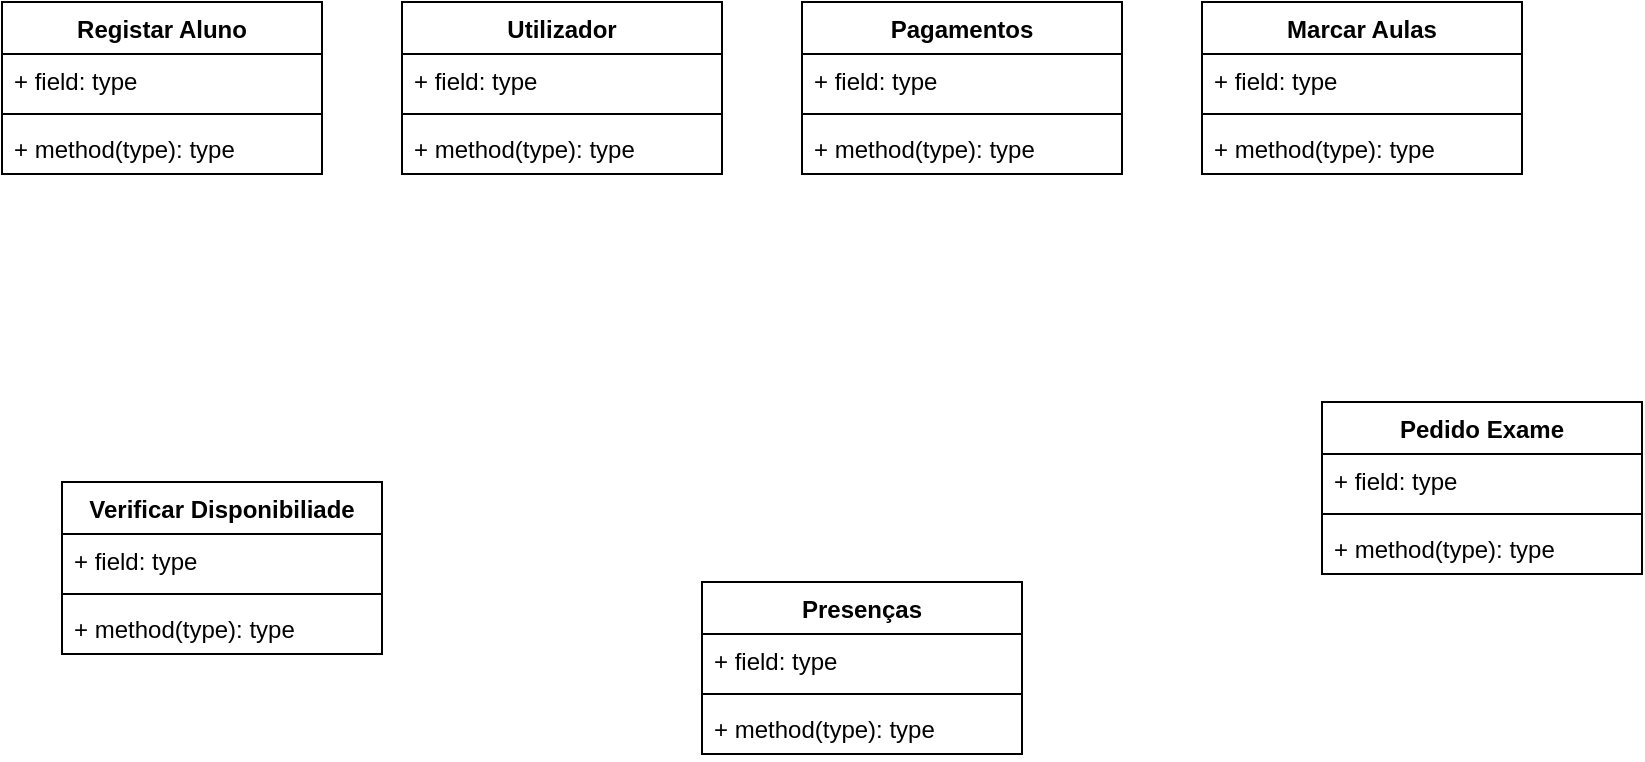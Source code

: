 <mxfile version="15.4.0" type="device"><diagram id="veUWUsvqDmbvIvAzs3O5" name="Page-1"><mxGraphModel dx="945" dy="591" grid="1" gridSize="10" guides="1" tooltips="1" connect="1" arrows="1" fold="1" page="1" pageScale="1" pageWidth="1169" pageHeight="827" math="0" shadow="0"><root><mxCell id="0"/><mxCell id="1" parent="0"/><mxCell id="tZUl-bnD1cNORUjMXJfa-1" value="Registar Aluno" style="swimlane;fontStyle=1;align=center;verticalAlign=top;childLayout=stackLayout;horizontal=1;startSize=26;horizontalStack=0;resizeParent=1;resizeParentMax=0;resizeLast=0;collapsible=1;marginBottom=0;" vertex="1" parent="1"><mxGeometry x="80" y="120" width="160" height="86" as="geometry"/></mxCell><mxCell id="tZUl-bnD1cNORUjMXJfa-2" value="+ field: type" style="text;strokeColor=none;fillColor=none;align=left;verticalAlign=top;spacingLeft=4;spacingRight=4;overflow=hidden;rotatable=0;points=[[0,0.5],[1,0.5]];portConstraint=eastwest;" vertex="1" parent="tZUl-bnD1cNORUjMXJfa-1"><mxGeometry y="26" width="160" height="26" as="geometry"/></mxCell><mxCell id="tZUl-bnD1cNORUjMXJfa-3" value="" style="line;strokeWidth=1;fillColor=none;align=left;verticalAlign=middle;spacingTop=-1;spacingLeft=3;spacingRight=3;rotatable=0;labelPosition=right;points=[];portConstraint=eastwest;" vertex="1" parent="tZUl-bnD1cNORUjMXJfa-1"><mxGeometry y="52" width="160" height="8" as="geometry"/></mxCell><mxCell id="tZUl-bnD1cNORUjMXJfa-4" value="+ method(type): type" style="text;strokeColor=none;fillColor=none;align=left;verticalAlign=top;spacingLeft=4;spacingRight=4;overflow=hidden;rotatable=0;points=[[0,0.5],[1,0.5]];portConstraint=eastwest;" vertex="1" parent="tZUl-bnD1cNORUjMXJfa-1"><mxGeometry y="60" width="160" height="26" as="geometry"/></mxCell><mxCell id="tZUl-bnD1cNORUjMXJfa-5" value="Verificar Disponibiliade" style="swimlane;fontStyle=1;align=center;verticalAlign=top;childLayout=stackLayout;horizontal=1;startSize=26;horizontalStack=0;resizeParent=1;resizeParentMax=0;resizeLast=0;collapsible=1;marginBottom=0;" vertex="1" parent="1"><mxGeometry x="110" y="360" width="160" height="86" as="geometry"/></mxCell><mxCell id="tZUl-bnD1cNORUjMXJfa-6" value="+ field: type" style="text;strokeColor=none;fillColor=none;align=left;verticalAlign=top;spacingLeft=4;spacingRight=4;overflow=hidden;rotatable=0;points=[[0,0.5],[1,0.5]];portConstraint=eastwest;" vertex="1" parent="tZUl-bnD1cNORUjMXJfa-5"><mxGeometry y="26" width="160" height="26" as="geometry"/></mxCell><mxCell id="tZUl-bnD1cNORUjMXJfa-7" value="" style="line;strokeWidth=1;fillColor=none;align=left;verticalAlign=middle;spacingTop=-1;spacingLeft=3;spacingRight=3;rotatable=0;labelPosition=right;points=[];portConstraint=eastwest;" vertex="1" parent="tZUl-bnD1cNORUjMXJfa-5"><mxGeometry y="52" width="160" height="8" as="geometry"/></mxCell><mxCell id="tZUl-bnD1cNORUjMXJfa-8" value="+ method(type): type" style="text;strokeColor=none;fillColor=none;align=left;verticalAlign=top;spacingLeft=4;spacingRight=4;overflow=hidden;rotatable=0;points=[[0,0.5],[1,0.5]];portConstraint=eastwest;" vertex="1" parent="tZUl-bnD1cNORUjMXJfa-5"><mxGeometry y="60" width="160" height="26" as="geometry"/></mxCell><mxCell id="tZUl-bnD1cNORUjMXJfa-9" value="Presenças" style="swimlane;fontStyle=1;align=center;verticalAlign=top;childLayout=stackLayout;horizontal=1;startSize=26;horizontalStack=0;resizeParent=1;resizeParentMax=0;resizeLast=0;collapsible=1;marginBottom=0;" vertex="1" parent="1"><mxGeometry x="430" y="410" width="160" height="86" as="geometry"/></mxCell><mxCell id="tZUl-bnD1cNORUjMXJfa-10" value="+ field: type" style="text;strokeColor=none;fillColor=none;align=left;verticalAlign=top;spacingLeft=4;spacingRight=4;overflow=hidden;rotatable=0;points=[[0,0.5],[1,0.5]];portConstraint=eastwest;" vertex="1" parent="tZUl-bnD1cNORUjMXJfa-9"><mxGeometry y="26" width="160" height="26" as="geometry"/></mxCell><mxCell id="tZUl-bnD1cNORUjMXJfa-11" value="" style="line;strokeWidth=1;fillColor=none;align=left;verticalAlign=middle;spacingTop=-1;spacingLeft=3;spacingRight=3;rotatable=0;labelPosition=right;points=[];portConstraint=eastwest;" vertex="1" parent="tZUl-bnD1cNORUjMXJfa-9"><mxGeometry y="52" width="160" height="8" as="geometry"/></mxCell><mxCell id="tZUl-bnD1cNORUjMXJfa-12" value="+ method(type): type" style="text;strokeColor=none;fillColor=none;align=left;verticalAlign=top;spacingLeft=4;spacingRight=4;overflow=hidden;rotatable=0;points=[[0,0.5],[1,0.5]];portConstraint=eastwest;" vertex="1" parent="tZUl-bnD1cNORUjMXJfa-9"><mxGeometry y="60" width="160" height="26" as="geometry"/></mxCell><mxCell id="tZUl-bnD1cNORUjMXJfa-13" value="Utilizador" style="swimlane;fontStyle=1;align=center;verticalAlign=top;childLayout=stackLayout;horizontal=1;startSize=26;horizontalStack=0;resizeParent=1;resizeParentMax=0;resizeLast=0;collapsible=1;marginBottom=0;" vertex="1" parent="1"><mxGeometry x="280" y="120" width="160" height="86" as="geometry"/></mxCell><mxCell id="tZUl-bnD1cNORUjMXJfa-14" value="+ field: type" style="text;strokeColor=none;fillColor=none;align=left;verticalAlign=top;spacingLeft=4;spacingRight=4;overflow=hidden;rotatable=0;points=[[0,0.5],[1,0.5]];portConstraint=eastwest;" vertex="1" parent="tZUl-bnD1cNORUjMXJfa-13"><mxGeometry y="26" width="160" height="26" as="geometry"/></mxCell><mxCell id="tZUl-bnD1cNORUjMXJfa-15" value="" style="line;strokeWidth=1;fillColor=none;align=left;verticalAlign=middle;spacingTop=-1;spacingLeft=3;spacingRight=3;rotatable=0;labelPosition=right;points=[];portConstraint=eastwest;" vertex="1" parent="tZUl-bnD1cNORUjMXJfa-13"><mxGeometry y="52" width="160" height="8" as="geometry"/></mxCell><mxCell id="tZUl-bnD1cNORUjMXJfa-16" value="+ method(type): type" style="text;strokeColor=none;fillColor=none;align=left;verticalAlign=top;spacingLeft=4;spacingRight=4;overflow=hidden;rotatable=0;points=[[0,0.5],[1,0.5]];portConstraint=eastwest;" vertex="1" parent="tZUl-bnD1cNORUjMXJfa-13"><mxGeometry y="60" width="160" height="26" as="geometry"/></mxCell><mxCell id="tZUl-bnD1cNORUjMXJfa-17" value="Pedido Exame" style="swimlane;fontStyle=1;align=center;verticalAlign=top;childLayout=stackLayout;horizontal=1;startSize=26;horizontalStack=0;resizeParent=1;resizeParentMax=0;resizeLast=0;collapsible=1;marginBottom=0;" vertex="1" parent="1"><mxGeometry x="740" y="320" width="160" height="86" as="geometry"/></mxCell><mxCell id="tZUl-bnD1cNORUjMXJfa-18" value="+ field: type" style="text;strokeColor=none;fillColor=none;align=left;verticalAlign=top;spacingLeft=4;spacingRight=4;overflow=hidden;rotatable=0;points=[[0,0.5],[1,0.5]];portConstraint=eastwest;" vertex="1" parent="tZUl-bnD1cNORUjMXJfa-17"><mxGeometry y="26" width="160" height="26" as="geometry"/></mxCell><mxCell id="tZUl-bnD1cNORUjMXJfa-19" value="" style="line;strokeWidth=1;fillColor=none;align=left;verticalAlign=middle;spacingTop=-1;spacingLeft=3;spacingRight=3;rotatable=0;labelPosition=right;points=[];portConstraint=eastwest;" vertex="1" parent="tZUl-bnD1cNORUjMXJfa-17"><mxGeometry y="52" width="160" height="8" as="geometry"/></mxCell><mxCell id="tZUl-bnD1cNORUjMXJfa-20" value="+ method(type): type" style="text;strokeColor=none;fillColor=none;align=left;verticalAlign=top;spacingLeft=4;spacingRight=4;overflow=hidden;rotatable=0;points=[[0,0.5],[1,0.5]];portConstraint=eastwest;" vertex="1" parent="tZUl-bnD1cNORUjMXJfa-17"><mxGeometry y="60" width="160" height="26" as="geometry"/></mxCell><mxCell id="tZUl-bnD1cNORUjMXJfa-21" value="Pagamentos" style="swimlane;fontStyle=1;align=center;verticalAlign=top;childLayout=stackLayout;horizontal=1;startSize=26;horizontalStack=0;resizeParent=1;resizeParentMax=0;resizeLast=0;collapsible=1;marginBottom=0;" vertex="1" parent="1"><mxGeometry x="480" y="120" width="160" height="86" as="geometry"/></mxCell><mxCell id="tZUl-bnD1cNORUjMXJfa-22" value="+ field: type" style="text;strokeColor=none;fillColor=none;align=left;verticalAlign=top;spacingLeft=4;spacingRight=4;overflow=hidden;rotatable=0;points=[[0,0.5],[1,0.5]];portConstraint=eastwest;" vertex="1" parent="tZUl-bnD1cNORUjMXJfa-21"><mxGeometry y="26" width="160" height="26" as="geometry"/></mxCell><mxCell id="tZUl-bnD1cNORUjMXJfa-23" value="" style="line;strokeWidth=1;fillColor=none;align=left;verticalAlign=middle;spacingTop=-1;spacingLeft=3;spacingRight=3;rotatable=0;labelPosition=right;points=[];portConstraint=eastwest;" vertex="1" parent="tZUl-bnD1cNORUjMXJfa-21"><mxGeometry y="52" width="160" height="8" as="geometry"/></mxCell><mxCell id="tZUl-bnD1cNORUjMXJfa-24" value="+ method(type): type" style="text;strokeColor=none;fillColor=none;align=left;verticalAlign=top;spacingLeft=4;spacingRight=4;overflow=hidden;rotatable=0;points=[[0,0.5],[1,0.5]];portConstraint=eastwest;" vertex="1" parent="tZUl-bnD1cNORUjMXJfa-21"><mxGeometry y="60" width="160" height="26" as="geometry"/></mxCell><mxCell id="tZUl-bnD1cNORUjMXJfa-25" value="Marcar Aulas" style="swimlane;fontStyle=1;align=center;verticalAlign=top;childLayout=stackLayout;horizontal=1;startSize=26;horizontalStack=0;resizeParent=1;resizeParentMax=0;resizeLast=0;collapsible=1;marginBottom=0;" vertex="1" parent="1"><mxGeometry x="680" y="120" width="160" height="86" as="geometry"/></mxCell><mxCell id="tZUl-bnD1cNORUjMXJfa-26" value="+ field: type" style="text;strokeColor=none;fillColor=none;align=left;verticalAlign=top;spacingLeft=4;spacingRight=4;overflow=hidden;rotatable=0;points=[[0,0.5],[1,0.5]];portConstraint=eastwest;" vertex="1" parent="tZUl-bnD1cNORUjMXJfa-25"><mxGeometry y="26" width="160" height="26" as="geometry"/></mxCell><mxCell id="tZUl-bnD1cNORUjMXJfa-27" value="" style="line;strokeWidth=1;fillColor=none;align=left;verticalAlign=middle;spacingTop=-1;spacingLeft=3;spacingRight=3;rotatable=0;labelPosition=right;points=[];portConstraint=eastwest;" vertex="1" parent="tZUl-bnD1cNORUjMXJfa-25"><mxGeometry y="52" width="160" height="8" as="geometry"/></mxCell><mxCell id="tZUl-bnD1cNORUjMXJfa-28" value="+ method(type): type" style="text;strokeColor=none;fillColor=none;align=left;verticalAlign=top;spacingLeft=4;spacingRight=4;overflow=hidden;rotatable=0;points=[[0,0.5],[1,0.5]];portConstraint=eastwest;" vertex="1" parent="tZUl-bnD1cNORUjMXJfa-25"><mxGeometry y="60" width="160" height="26" as="geometry"/></mxCell></root></mxGraphModel></diagram></mxfile>